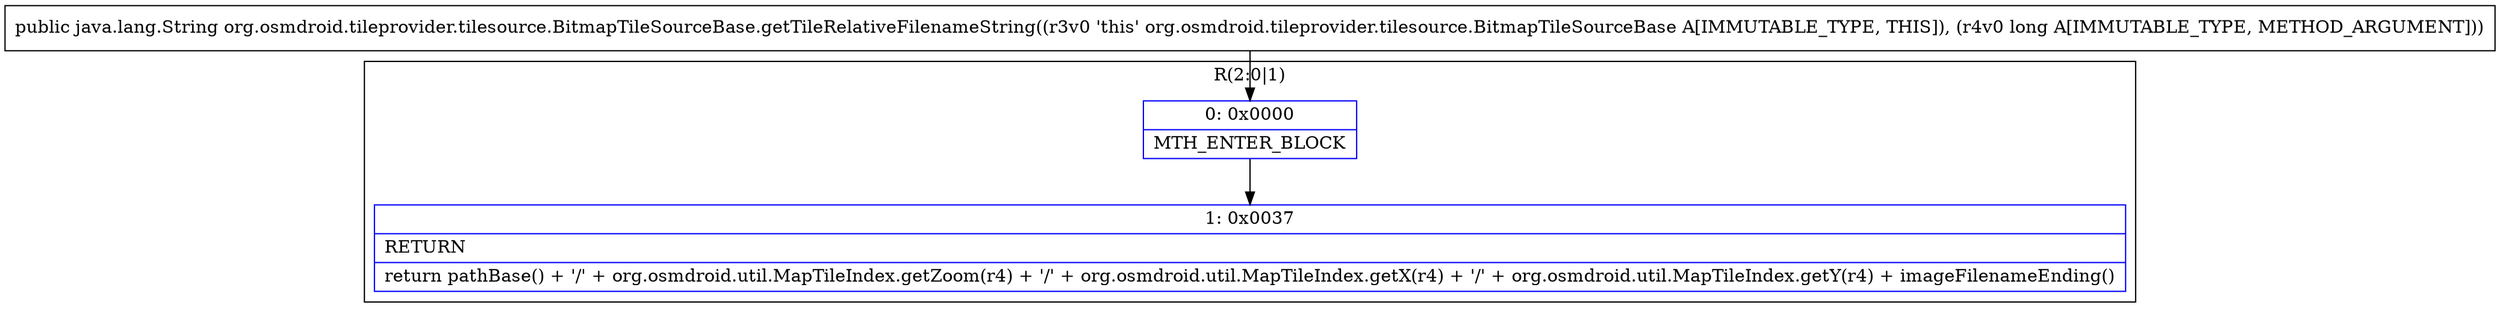 digraph "CFG fororg.osmdroid.tileprovider.tilesource.BitmapTileSourceBase.getTileRelativeFilenameString(J)Ljava\/lang\/String;" {
subgraph cluster_Region_905868395 {
label = "R(2:0|1)";
node [shape=record,color=blue];
Node_0 [shape=record,label="{0\:\ 0x0000|MTH_ENTER_BLOCK\l}"];
Node_1 [shape=record,label="{1\:\ 0x0037|RETURN\l|return pathBase() + '\/' + org.osmdroid.util.MapTileIndex.getZoom(r4) + '\/' + org.osmdroid.util.MapTileIndex.getX(r4) + '\/' + org.osmdroid.util.MapTileIndex.getY(r4) + imageFilenameEnding()\l}"];
}
MethodNode[shape=record,label="{public java.lang.String org.osmdroid.tileprovider.tilesource.BitmapTileSourceBase.getTileRelativeFilenameString((r3v0 'this' org.osmdroid.tileprovider.tilesource.BitmapTileSourceBase A[IMMUTABLE_TYPE, THIS]), (r4v0 long A[IMMUTABLE_TYPE, METHOD_ARGUMENT])) }"];
MethodNode -> Node_0;
Node_0 -> Node_1;
}

